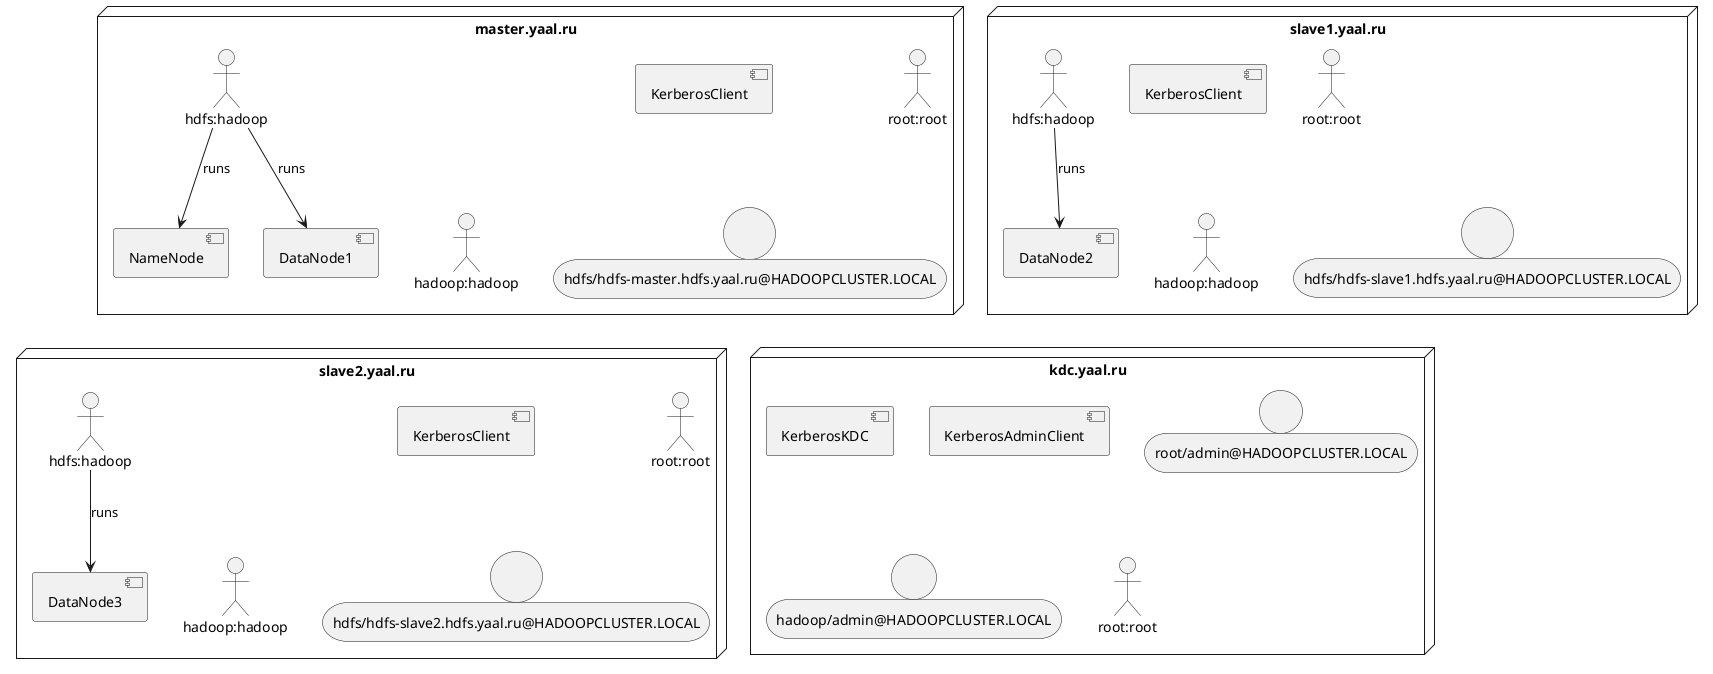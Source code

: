 @startuml
'https://plantuml.com/deployment-diagram


node "master.yaal.ru" {
    component NameNode
    component DataNode1
    component KerberosClient as KerberosClientM
    actor "root:root" as RootM
    actor "hadoop:hadoop" as HadoopM
    actor "hdfs:hadoop" as HdfsM
    person "hdfs/hdfs-master.hdfs.yaal.ru@HADOOPCLUSTER.LOCAL"
    HdfsM --> NameNode: runs
    HdfsM --> DataNode1: runs
}
node "slave1.yaal.ru" {
    component DataNode2
    component KerberosClient as KerberosClientS1
    actor "root:root" as RootS1
    actor "hadoop:hadoop" as HadoopS1
    actor "hdfs:hadoop" as HdfsS1
    person "hdfs/hdfs-slave1.hdfs.yaal.ru@HADOOPCLUSTER.LOCAL"
    HdfsS1 --> DataNode2: runs
}
node "slave2.yaal.ru" {
    component DataNode3
    component KerberosClient as KerberosClientS2
    actor "root:root" as RootS2
    actor "hadoop:hadoop" as HadoopS2
    actor "hdfs:hadoop" as HdfsS2
    person "hdfs/hdfs-slave2.hdfs.yaal.ru@HADOOPCLUSTER.LOCAL"
    HdfsS2 --> DataNode3: runs
}
node "kdc.yaal.ru" {
    component KerberosKDC
    component KerberosAdminClient
    person "root/admin@HADOOPCLUSTER.LOCAL"
    person "hadoop/admin@HADOOPCLUSTER.LOCAL"
    actor "root:root" as RootKdc
}

@enduml